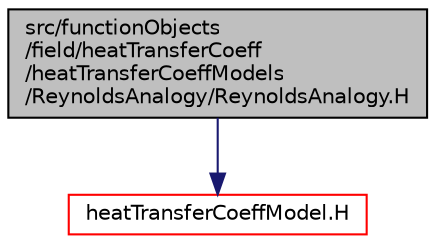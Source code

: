 digraph "src/functionObjects/field/heatTransferCoeff/heatTransferCoeffModels/ReynoldsAnalogy/ReynoldsAnalogy.H"
{
  bgcolor="transparent";
  edge [fontname="Helvetica",fontsize="10",labelfontname="Helvetica",labelfontsize="10"];
  node [fontname="Helvetica",fontsize="10",shape=record];
  Node1 [label="src/functionObjects\l/field/heatTransferCoeff\l/heatTransferCoeffModels\l/ReynoldsAnalogy/ReynoldsAnalogy.H",height=0.2,width=0.4,color="black", fillcolor="grey75", style="filled" fontcolor="black"];
  Node1 -> Node2 [color="midnightblue",fontsize="10",style="solid",fontname="Helvetica"];
  Node2 [label="heatTransferCoeffModel.H",height=0.2,width=0.4,color="red",URL="$heatTransferCoeffModel_8H.html"];
}
